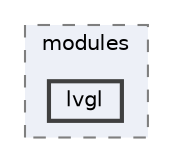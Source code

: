 digraph "build/modules/lvgl"
{
 // LATEX_PDF_SIZE
  bgcolor="transparent";
  edge [fontname=Helvetica,fontsize=10,labelfontname=Helvetica,labelfontsize=10];
  node [fontname=Helvetica,fontsize=10,shape=box,height=0.2,width=0.4];
  compound=true
  subgraph clusterdir_587cd7e785de0867f5b3392122b4ea11 {
    graph [ bgcolor="#edf0f7", pencolor="grey50", label="modules", fontname=Helvetica,fontsize=10 style="filled,dashed", URL="dir_587cd7e785de0867f5b3392122b4ea11.html",tooltip=""]
  dir_0408c6f7d79200491a4f032d959b9086 [label="lvgl", fillcolor="#edf0f7", color="grey25", style="filled,bold", URL="dir_0408c6f7d79200491a4f032d959b9086.html",tooltip=""];
  }
}
